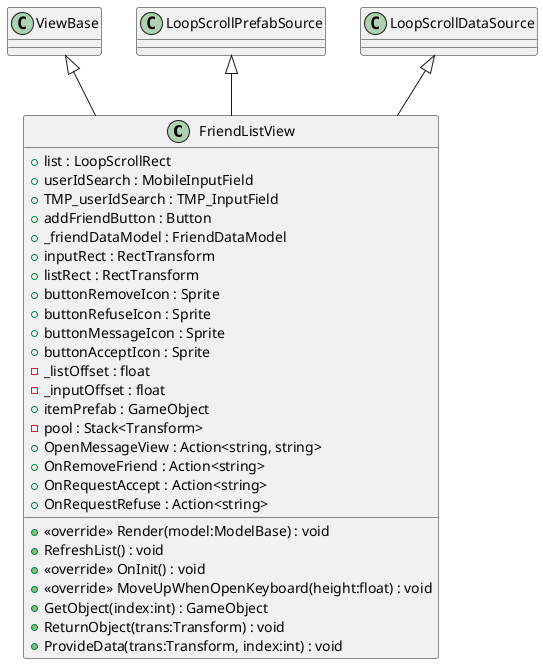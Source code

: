 @startuml
class FriendListView {
    + list : LoopScrollRect
    + userIdSearch : MobileInputField
    + TMP_userIdSearch : TMP_InputField
    + addFriendButton : Button
    + _friendDataModel : FriendDataModel
    + inputRect : RectTransform
    + listRect : RectTransform
    + buttonRemoveIcon : Sprite
    + buttonRefuseIcon : Sprite
    + buttonMessageIcon : Sprite
    + buttonAcceptIcon : Sprite
    + <<override>> Render(model:ModelBase) : void
    + RefreshList() : void
    - _listOffset : float
    - _inputOffset : float
    + <<override>> OnInit() : void
    + <<override>> MoveUpWhenOpenKeyboard(height:float) : void
    + itemPrefab : GameObject
    - pool : Stack<Transform>
    + GetObject(index:int) : GameObject
    + ReturnObject(trans:Transform) : void
    + OpenMessageView : Action<string, string>
    + OnRemoveFriend : Action<string>
    + OnRequestAccept : Action<string>
    + OnRequestRefuse : Action<string>
    + ProvideData(trans:Transform, index:int) : void
}
ViewBase <|-- FriendListView
LoopScrollPrefabSource <|-- FriendListView
LoopScrollDataSource <|-- FriendListView
@enduml
